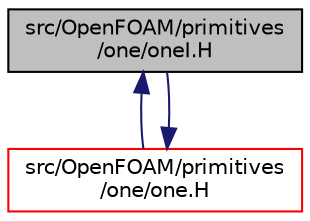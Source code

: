 digraph "src/OpenFOAM/primitives/one/oneI.H"
{
  bgcolor="transparent";
  edge [fontname="Helvetica",fontsize="10",labelfontname="Helvetica",labelfontsize="10"];
  node [fontname="Helvetica",fontsize="10",shape=record];
  Node30 [label="src/OpenFOAM/primitives\l/one/oneI.H",height=0.2,width=0.4,color="black", fillcolor="grey75", style="filled", fontcolor="black"];
  Node30 -> Node31 [dir="back",color="midnightblue",fontsize="10",style="solid",fontname="Helvetica"];
  Node31 [label="src/OpenFOAM/primitives\l/one/one.H",height=0.2,width=0.4,color="red",URL="$a13211.html"];
  Node31 -> Node30 [dir="back",color="midnightblue",fontsize="10",style="solid",fontname="Helvetica"];
}
